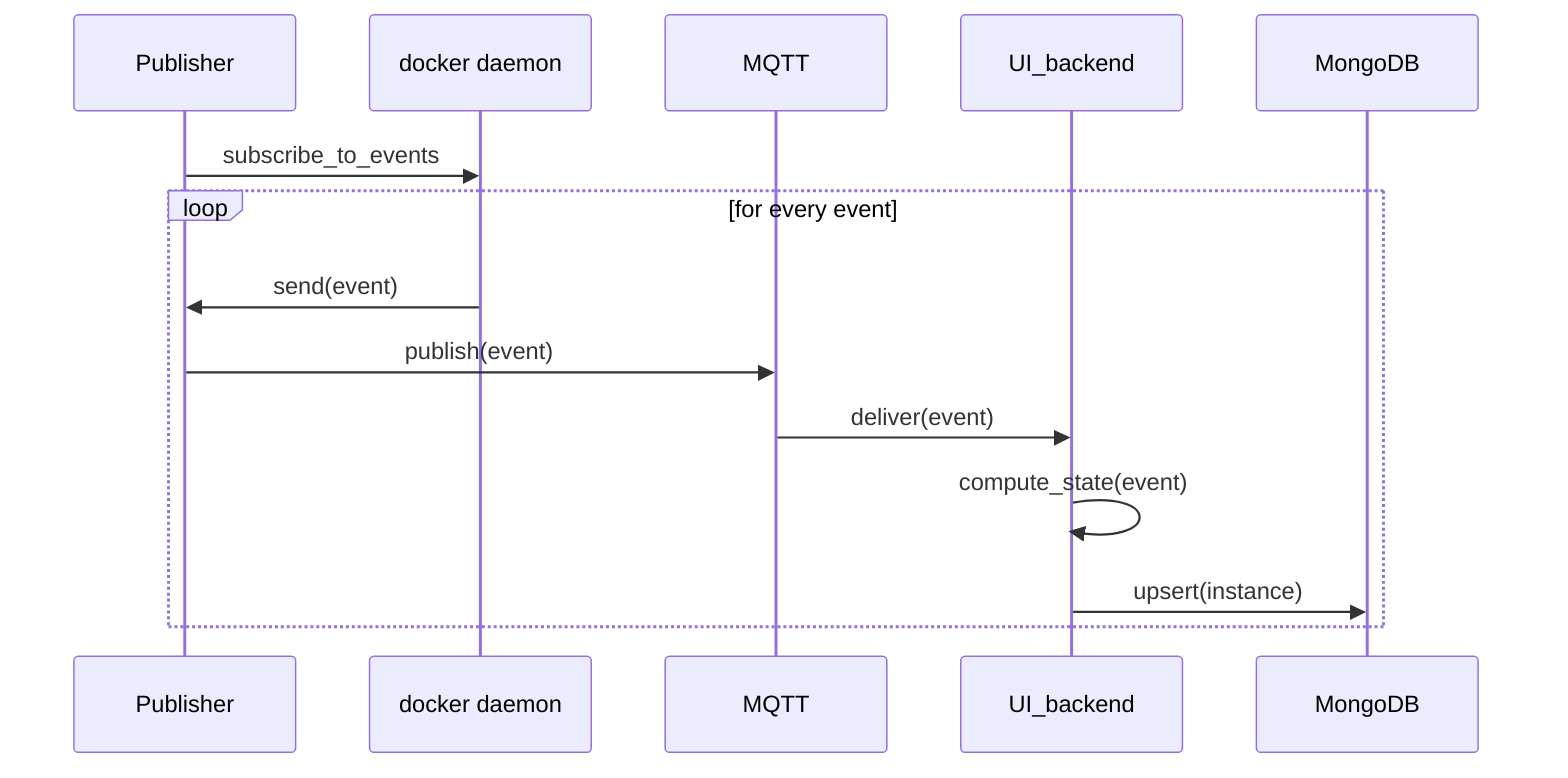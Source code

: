 sequenceDiagram
    Publisher ->> docker daemon: subscribe_to_events
    loop for every event
        docker daemon ->> Publisher: send(event)
        Publisher ->> MQTT: publish(event)
        MQTT ->> UI_backend: deliver(event)
        UI_backend ->> UI_backend: compute_state(event)
        UI_backend ->> MongoDB: upsert(instance)
    end